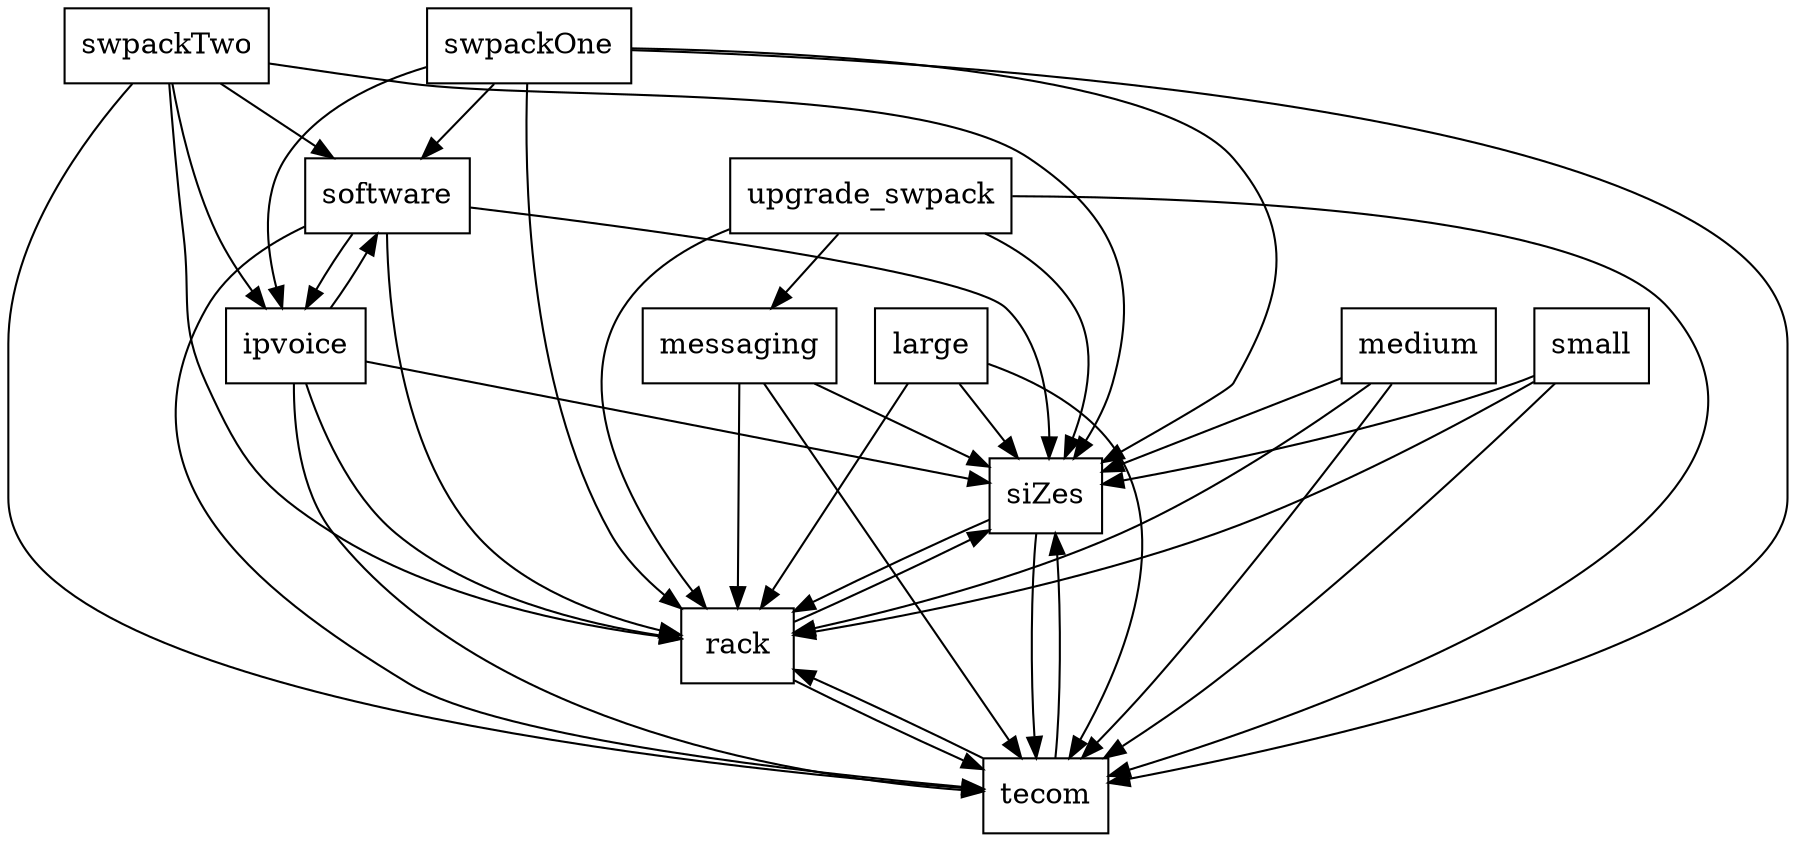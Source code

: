 digraph{
graph [rankdir=TB];
node [shape=box];
edge [arrowhead=normal];
0[label="swpackTwo",]
1[label="software",]
2[label="siZes",]
3[label="ipvoice",]
4[label="messaging",]
5[label="upgrade_swpack",]
6[label="rack",]
7[label="tecom",]
8[label="swpackOne",]
9[label="small",]
10[label="large",]
11[label="medium",]
0->1[label="",]
0->2[label="",]
0->3[label="",]
0->6[label="",]
0->7[label="",]
1->2[label="",]
1->3[label="",]
1->6[label="",]
1->7[label="",]
2->6[label="",]
2->7[label="",]
3->1[label="",]
3->2[label="",]
3->6[label="",]
3->7[label="",]
4->2[label="",]
4->6[label="",]
4->7[label="",]
5->2[label="",]
5->4[label="",]
5->6[label="",]
5->7[label="",]
6->2[label="",]
6->7[label="",]
7->2[label="",]
7->6[label="",]
8->1[label="",]
8->2[label="",]
8->3[label="",]
8->6[label="",]
8->7[label="",]
9->2[label="",]
9->6[label="",]
9->7[label="",]
10->2[label="",]
10->6[label="",]
10->7[label="",]
11->2[label="",]
11->6[label="",]
11->7[label="",]
}
